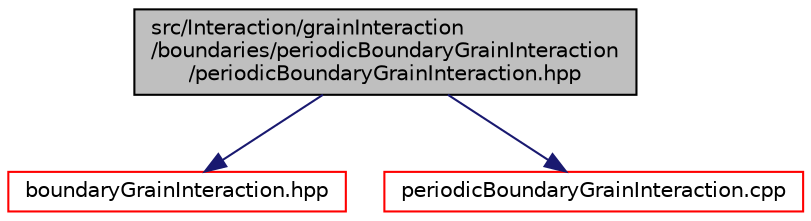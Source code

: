 digraph "src/Interaction/grainInteraction/boundaries/periodicBoundaryGrainInteraction/periodicBoundaryGrainInteraction.hpp"
{
 // LATEX_PDF_SIZE
  edge [fontname="Helvetica",fontsize="10",labelfontname="Helvetica",labelfontsize="10"];
  node [fontname="Helvetica",fontsize="10",shape=record];
  Node1 [label="src/Interaction/grainInteraction\l/boundaries/periodicBoundaryGrainInteraction\l/periodicBoundaryGrainInteraction.hpp",height=0.2,width=0.4,color="black", fillcolor="grey75", style="filled", fontcolor="black",tooltip=" "];
  Node1 -> Node2 [color="midnightblue",fontsize="10",style="solid",fontname="Helvetica"];
  Node2 [label="boundaryGrainInteraction.hpp",height=0.2,width=0.4,color="red", fillcolor="white", style="filled",URL="$boundaryGrainInteraction_8hpp.html",tooltip=" "];
  Node1 -> Node186 [color="midnightblue",fontsize="10",style="solid",fontname="Helvetica"];
  Node186 [label="periodicBoundaryGrainInteraction.cpp",height=0.2,width=0.4,color="red", fillcolor="white", style="filled",URL="$periodicBoundaryGrainInteraction_8cpp.html",tooltip=" "];
}
